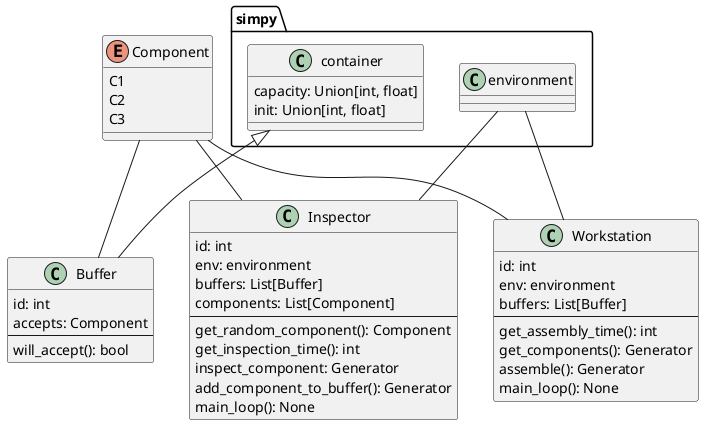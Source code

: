 @startuml class diagram

package simpy {
    class container {
        capacity: Union[int, float]
        init: Union[int, float]
    }
    class environment {}
}


class Buffer {
    id: int
    accepts: Component
    ----
    will_accept(): bool
}


enum Component {
    C1
    C2
    C3
}


class Inspector {
    id: int
    env: environment
    buffers: List[Buffer]
    components: List[Component]
    ----
    get_random_component(): Component
    get_inspection_time(): int
    inspect_component: Generator
    add_component_to_buffer(): Generator
    main_loop(): None
}


class Workstation {
    id: int
    env: environment
    buffers: List[Buffer]
    ----
    get_assembly_time(): int
    get_components(): Generator
    assemble(): Generator
    main_loop(): None
}


container <|-- Buffer

environment -- Inspector
environment -- Workstation

Component -- Buffer
Component -- Inspector
Component -- Workstation

@enduml